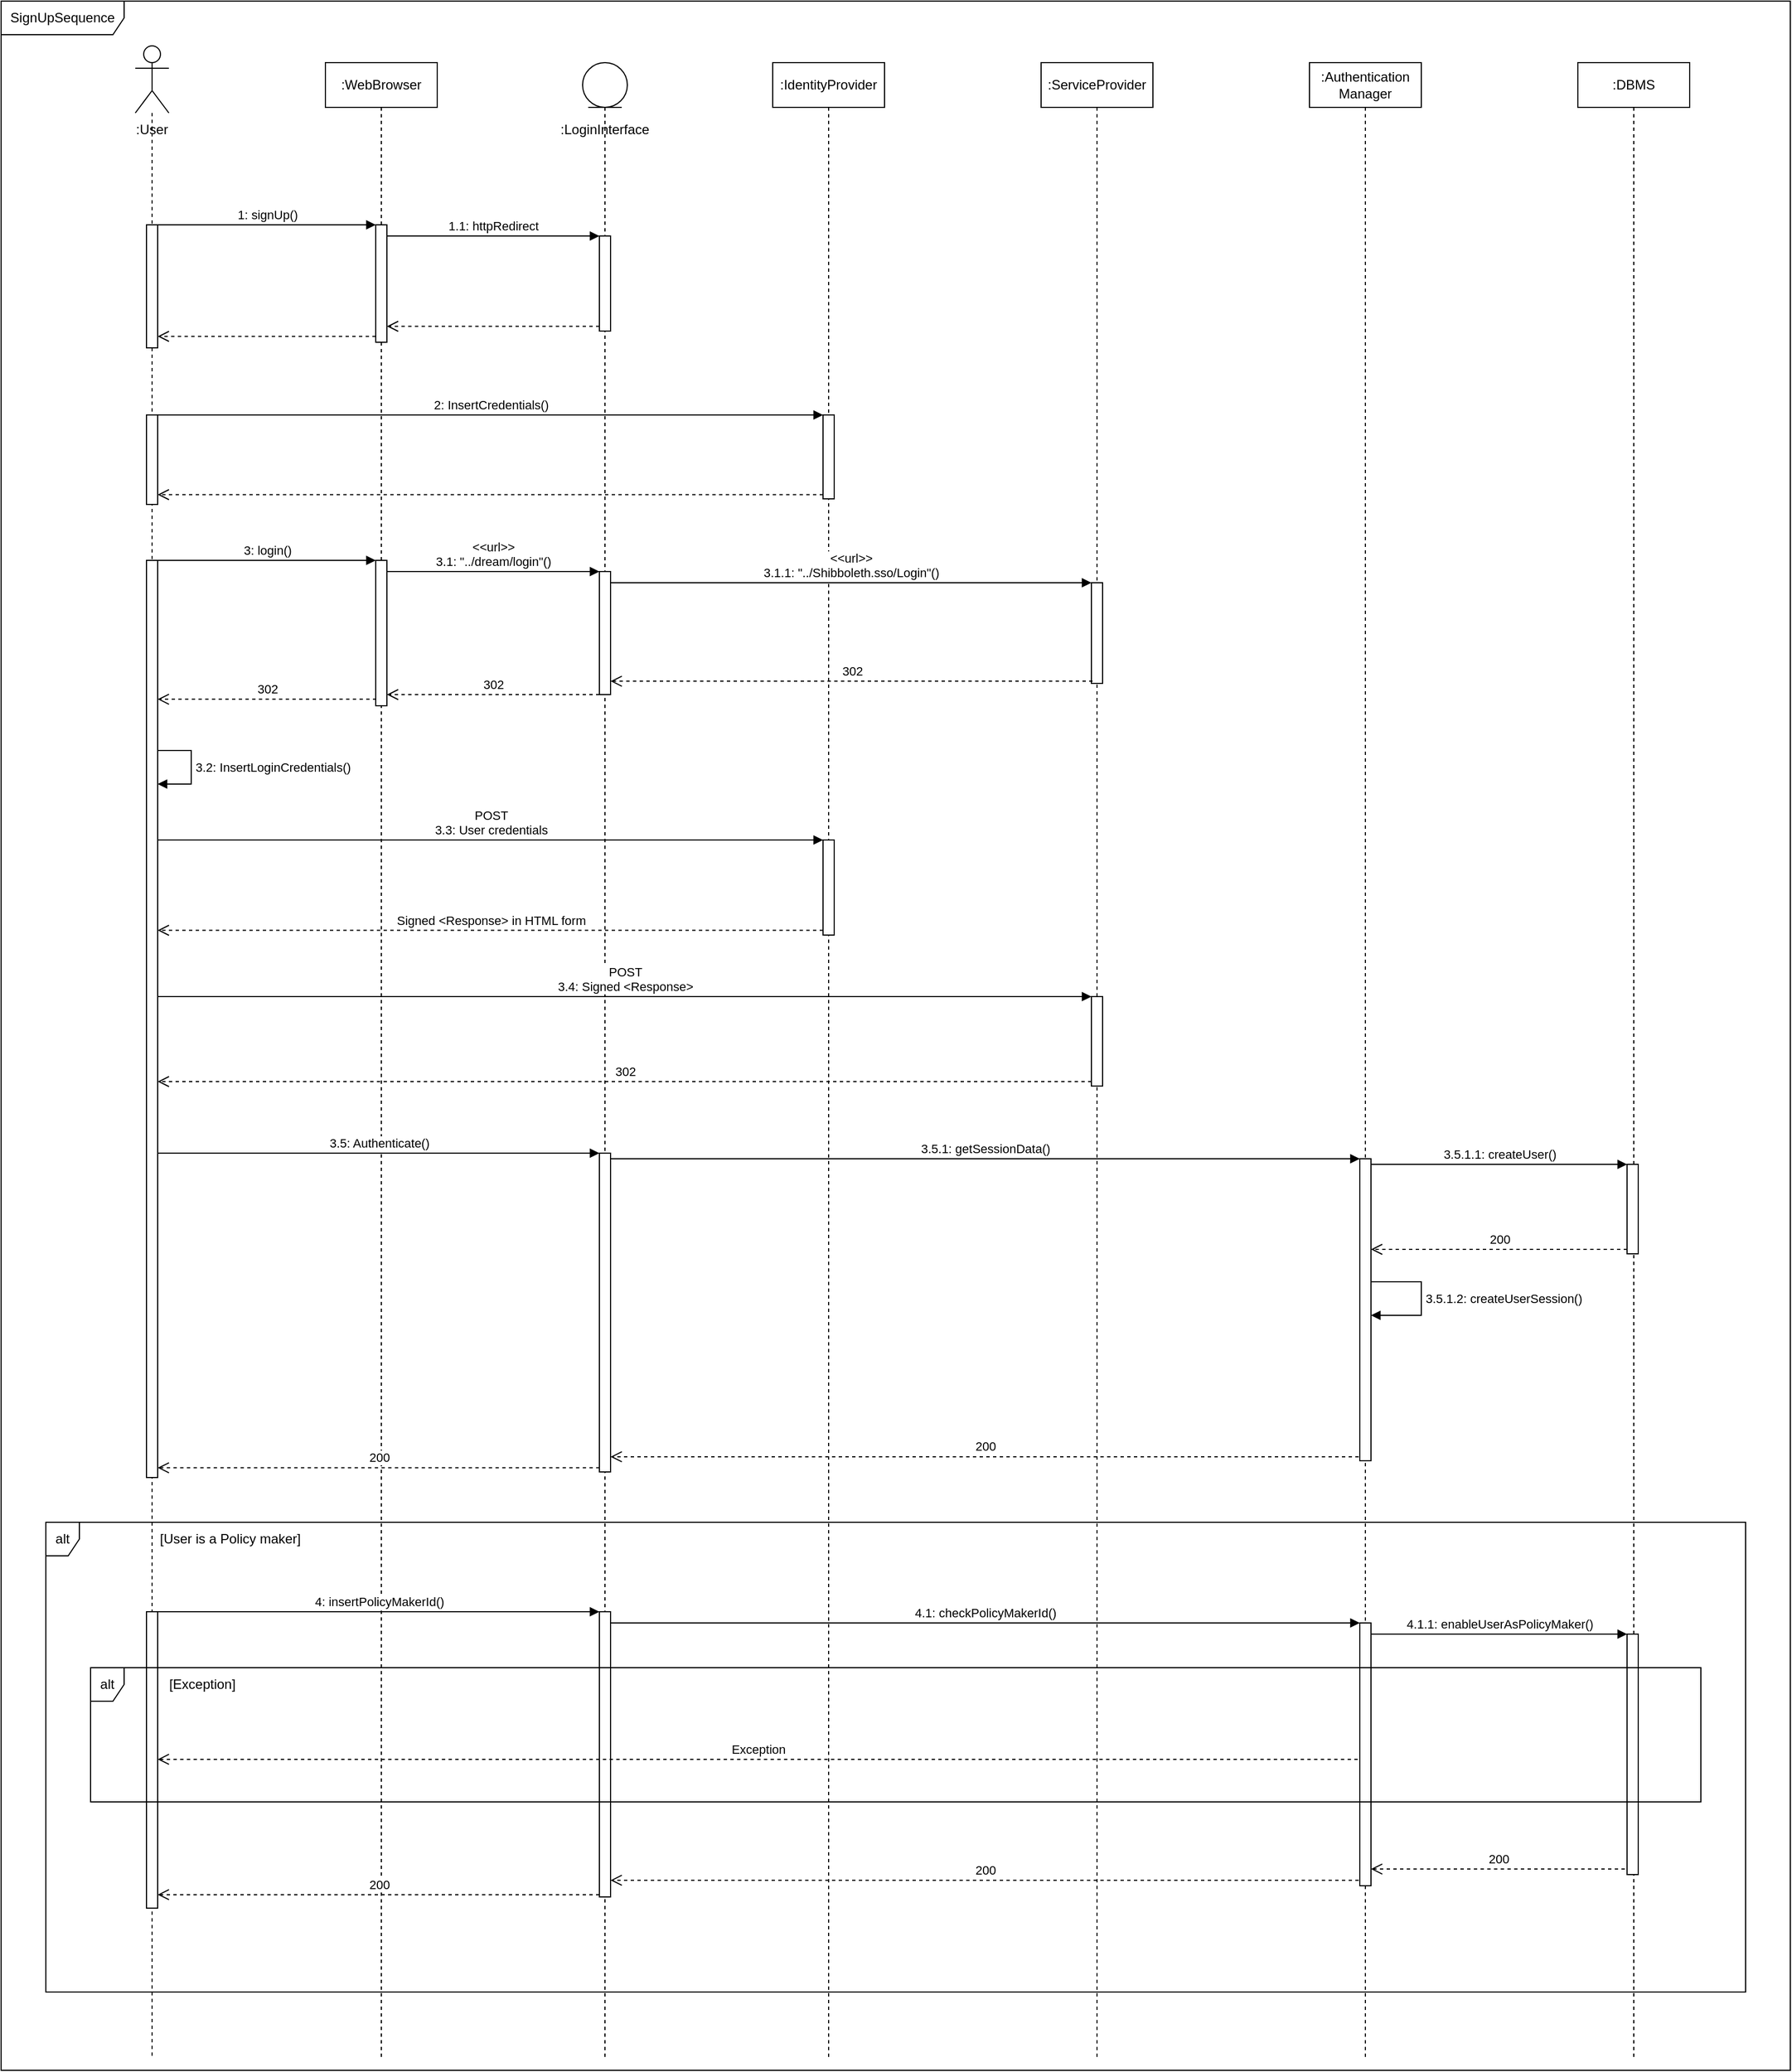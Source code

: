 <mxfile version="16.1.2" type="device" pages="2"><diagram id="1Zx7CC58jSOHlOBg8sVg" name="SignUp"><mxGraphModel dx="1862" dy="911" grid="1" gridSize="10" guides="1" tooltips="1" connect="1" arrows="1" fold="1" page="1" pageScale="1" pageWidth="827" pageHeight="1169" math="0" shadow="0"><root><mxCell id="0"/><mxCell id="1" parent="0"/><mxCell id="z7DTfHTEOCxAMnzga7l1-1" value="SignUpSequence" style="shape=umlFrame;whiteSpace=wrap;html=1;width=110;height=30;" vertex="1" parent="1"><mxGeometry y="40" width="1600" height="1850" as="geometry"/></mxCell><mxCell id="mIqxg9aFLsb9n39RDjow-71" value="alt" style="shape=umlFrame;whiteSpace=wrap;html=1;width=30;height=30;" vertex="1" parent="1"><mxGeometry x="40" y="1400" width="1520" height="420" as="geometry"/></mxCell><mxCell id="mIqxg9aFLsb9n39RDjow-65" value=":DBMS" style="shape=umlLifeline;perimeter=lifelinePerimeter;whiteSpace=wrap;html=1;container=1;collapsible=0;recursiveResize=0;outlineConnect=0;" vertex="1" parent="1"><mxGeometry x="1410" y="95" width="100" height="1785" as="geometry"/></mxCell><mxCell id="mIqxg9aFLsb9n39RDjow-66" value="" style="html=1;points=[];perimeter=orthogonalPerimeter;" vertex="1" parent="mIqxg9aFLsb9n39RDjow-65"><mxGeometry x="44" y="985" width="10" height="80" as="geometry"/></mxCell><mxCell id="mIqxg9aFLsb9n39RDjow-40" value=":ServiceProvider" style="shape=umlLifeline;perimeter=lifelinePerimeter;whiteSpace=wrap;html=1;container=1;collapsible=0;recursiveResize=0;outlineConnect=0;" vertex="1" parent="1"><mxGeometry x="930" y="95" width="100" height="1785" as="geometry"/></mxCell><mxCell id="mIqxg9aFLsb9n39RDjow-54" value="" style="html=1;points=[];perimeter=orthogonalPerimeter;" vertex="1" parent="mIqxg9aFLsb9n39RDjow-40"><mxGeometry x="45" y="835" width="10" height="80" as="geometry"/></mxCell><mxCell id="mIqxg9aFLsb9n39RDjow-31" value=":IdentityProvider" style="shape=umlLifeline;perimeter=lifelinePerimeter;whiteSpace=wrap;html=1;container=1;collapsible=0;recursiveResize=0;outlineConnect=0;" vertex="1" parent="1"><mxGeometry x="690" y="95" width="100" height="1785" as="geometry"/></mxCell><mxCell id="mIqxg9aFLsb9n39RDjow-28" value="" style="html=1;points=[];perimeter=orthogonalPerimeter;" vertex="1" parent="mIqxg9aFLsb9n39RDjow-31"><mxGeometry x="45" y="315" width="10" height="75" as="geometry"/></mxCell><mxCell id="mIqxg9aFLsb9n39RDjow-51" value="" style="html=1;points=[];perimeter=orthogonalPerimeter;" vertex="1" parent="mIqxg9aFLsb9n39RDjow-31"><mxGeometry x="45" y="695" width="10" height="85" as="geometry"/></mxCell><mxCell id="mIqxg9aFLsb9n39RDjow-16" value="" style="shape=umlLifeline;participant=umlActor;perimeter=lifelinePerimeter;whiteSpace=wrap;html=1;container=1;collapsible=0;recursiveResize=0;verticalAlign=top;spacingTop=36;outlineConnect=0;fontFamily=Helvetica;fontSize=12;fontColor=rgb(0, 0, 0);align=center;strokeColor=rgb(0, 0, 0);fillColor=rgb(255, 255, 255);size=60;" vertex="1" parent="1"><mxGeometry x="120" y="80" width="30" height="1800" as="geometry"/></mxCell><mxCell id="mIqxg9aFLsb9n39RDjow-33" value="" style="html=1;points=[];perimeter=orthogonalPerimeter;" vertex="1" parent="mIqxg9aFLsb9n39RDjow-16"><mxGeometry x="10" y="460" width="10" height="820" as="geometry"/></mxCell><mxCell id="mIqxg9aFLsb9n39RDjow-50" value="3.2: InsertLoginCredentials()" style="edgeStyle=orthogonalEdgeStyle;html=1;align=left;spacingLeft=2;endArrow=block;rounded=0;" edge="1" target="mIqxg9aFLsb9n39RDjow-33" parent="mIqxg9aFLsb9n39RDjow-16" source="mIqxg9aFLsb9n39RDjow-33"><mxGeometry relative="1" as="geometry"><mxPoint x="60" y="650" as="sourcePoint"/><Array as="points"><mxPoint x="50" y="630"/><mxPoint x="50" y="660"/></Array><mxPoint x="65" y="670" as="targetPoint"/></mxGeometry></mxCell><mxCell id="mIqxg9aFLsb9n39RDjow-10" value="" style="html=1;points=[];perimeter=orthogonalPerimeter;" vertex="1" parent="1"><mxGeometry x="130" y="240" width="10" height="110" as="geometry"/></mxCell><mxCell id="mIqxg9aFLsb9n39RDjow-12" value="1: signUp()" style="html=1;verticalAlign=bottom;endArrow=block;entryX=0;entryY=0;rounded=0;" edge="1" target="mIqxg9aFLsb9n39RDjow-11" parent="1" source="mIqxg9aFLsb9n39RDjow-10"><mxGeometry relative="1" as="geometry"><mxPoint x="-20" y="240" as="sourcePoint"/></mxGeometry></mxCell><mxCell id="mIqxg9aFLsb9n39RDjow-13" value="" style="html=1;verticalAlign=bottom;endArrow=open;dashed=1;endSize=8;exitX=0;exitY=0.95;rounded=0;" edge="1" source="mIqxg9aFLsb9n39RDjow-11" parent="1" target="mIqxg9aFLsb9n39RDjow-10"><mxGeometry relative="1" as="geometry"><mxPoint x="-20" y="316" as="targetPoint"/></mxGeometry></mxCell><mxCell id="mIqxg9aFLsb9n39RDjow-17" value=":WebBrowser" style="shape=umlLifeline;perimeter=lifelinePerimeter;whiteSpace=wrap;html=1;container=1;collapsible=0;recursiveResize=0;outlineConnect=0;" vertex="1" parent="1"><mxGeometry x="290" y="95" width="100" height="1785" as="geometry"/></mxCell><mxCell id="mIqxg9aFLsb9n39RDjow-11" value="" style="html=1;points=[];perimeter=orthogonalPerimeter;" vertex="1" parent="mIqxg9aFLsb9n39RDjow-17"><mxGeometry x="45" y="145" width="10" height="105" as="geometry"/></mxCell><mxCell id="mIqxg9aFLsb9n39RDjow-20" value=":User" style="text;html=1;strokeColor=none;fillColor=none;align=center;verticalAlign=middle;whiteSpace=wrap;rounded=0;" vertex="1" parent="1"><mxGeometry x="90" y="140" width="90" height="30" as="geometry"/></mxCell><mxCell id="mIqxg9aFLsb9n39RDjow-23" value="1.1: httpRedirect" style="html=1;verticalAlign=bottom;endArrow=block;entryX=0;entryY=0;rounded=0;" edge="1" target="mIqxg9aFLsb9n39RDjow-22" parent="1" source="mIqxg9aFLsb9n39RDjow-11"><mxGeometry relative="1" as="geometry"><mxPoint x="420" y="240" as="sourcePoint"/></mxGeometry></mxCell><mxCell id="mIqxg9aFLsb9n39RDjow-24" value="" style="html=1;verticalAlign=bottom;endArrow=open;dashed=1;endSize=8;exitX=0;exitY=0.95;rounded=0;" edge="1" source="mIqxg9aFLsb9n39RDjow-22" parent="1" target="mIqxg9aFLsb9n39RDjow-11"><mxGeometry relative="1" as="geometry"><mxPoint x="420" y="316" as="targetPoint"/></mxGeometry></mxCell><mxCell id="mIqxg9aFLsb9n39RDjow-25" value="" style="shape=umlLifeline;participant=umlEntity;perimeter=lifelinePerimeter;whiteSpace=wrap;html=1;container=1;collapsible=0;recursiveResize=0;verticalAlign=top;spacingTop=36;outlineConnect=0;" vertex="1" parent="1"><mxGeometry x="520" y="95" width="40" height="1785" as="geometry"/></mxCell><mxCell id="mIqxg9aFLsb9n39RDjow-22" value="" style="html=1;points=[];perimeter=orthogonalPerimeter;" vertex="1" parent="mIqxg9aFLsb9n39RDjow-25"><mxGeometry x="15" y="155" width="10" height="85" as="geometry"/></mxCell><mxCell id="mIqxg9aFLsb9n39RDjow-58" value="" style="html=1;points=[];perimeter=orthogonalPerimeter;" vertex="1" parent="mIqxg9aFLsb9n39RDjow-25"><mxGeometry x="15" y="975" width="10" height="285" as="geometry"/></mxCell><mxCell id="mIqxg9aFLsb9n39RDjow-27" value="" style="html=1;points=[];perimeter=orthogonalPerimeter;" vertex="1" parent="1"><mxGeometry x="130" y="410" width="10" height="80" as="geometry"/></mxCell><mxCell id="mIqxg9aFLsb9n39RDjow-29" value="2: InsertCredentials()" style="html=1;verticalAlign=bottom;endArrow=block;entryX=0;entryY=0;rounded=0;" edge="1" target="mIqxg9aFLsb9n39RDjow-28" parent="1" source="mIqxg9aFLsb9n39RDjow-27"><mxGeometry relative="1" as="geometry"><mxPoint x="627" y="400" as="sourcePoint"/></mxGeometry></mxCell><mxCell id="mIqxg9aFLsb9n39RDjow-30" value="" style="html=1;verticalAlign=bottom;endArrow=open;dashed=1;endSize=8;exitX=0;exitY=0.95;rounded=0;" edge="1" source="mIqxg9aFLsb9n39RDjow-28" parent="1" target="mIqxg9aFLsb9n39RDjow-27"><mxGeometry y="-14" relative="1" as="geometry"><mxPoint x="627" y="476" as="targetPoint"/><mxPoint x="1" as="offset"/></mxGeometry></mxCell><mxCell id="mIqxg9aFLsb9n39RDjow-34" value="" style="html=1;points=[];perimeter=orthogonalPerimeter;" vertex="1" parent="1"><mxGeometry x="335" y="540" width="10" height="130" as="geometry"/></mxCell><mxCell id="mIqxg9aFLsb9n39RDjow-35" value="3: login()" style="html=1;verticalAlign=bottom;endArrow=block;entryX=0;entryY=0;rounded=0;" edge="1" target="mIqxg9aFLsb9n39RDjow-34" parent="1" source="mIqxg9aFLsb9n39RDjow-33"><mxGeometry relative="1" as="geometry"><mxPoint x="265" y="570" as="sourcePoint"/></mxGeometry></mxCell><mxCell id="mIqxg9aFLsb9n39RDjow-37" value="" style="html=1;points=[];perimeter=orthogonalPerimeter;" vertex="1" parent="1"><mxGeometry x="535" y="550" width="10" height="110" as="geometry"/></mxCell><mxCell id="mIqxg9aFLsb9n39RDjow-38" value="&amp;lt;&amp;lt;url&amp;gt;&amp;gt;&lt;br&gt;3.1: &quot;../dream/login&quot;()" style="html=1;verticalAlign=bottom;endArrow=block;entryX=0;entryY=0;rounded=0;" edge="1" target="mIqxg9aFLsb9n39RDjow-37" parent="1" source="mIqxg9aFLsb9n39RDjow-34"><mxGeometry relative="1" as="geometry"><mxPoint x="465" y="560" as="sourcePoint"/></mxGeometry></mxCell><mxCell id="mIqxg9aFLsb9n39RDjow-41" value="" style="html=1;points=[];perimeter=orthogonalPerimeter;" vertex="1" parent="1"><mxGeometry x="975" y="560" width="10" height="90" as="geometry"/></mxCell><mxCell id="mIqxg9aFLsb9n39RDjow-42" value="&amp;lt;&amp;lt;url&amp;gt;&amp;gt;&lt;br&gt;3.1.1: &quot;../Shibboleth.sso/Login&quot;()" style="html=1;verticalAlign=bottom;endArrow=block;entryX=0;entryY=0;rounded=0;" edge="1" target="mIqxg9aFLsb9n39RDjow-41" parent="1" source="mIqxg9aFLsb9n39RDjow-37"><mxGeometry relative="1" as="geometry"><mxPoint x="800" y="560" as="sourcePoint"/></mxGeometry></mxCell><mxCell id="mIqxg9aFLsb9n39RDjow-45" value="302" style="html=1;verticalAlign=bottom;endArrow=open;dashed=1;endSize=8;rounded=0;exitX=0.048;exitY=0.955;exitDx=0;exitDy=0;exitPerimeter=0;" edge="1" parent="1" source="mIqxg9aFLsb9n39RDjow-34" target="mIqxg9aFLsb9n39RDjow-33"><mxGeometry relative="1" as="geometry"><mxPoint x="320" y="660" as="sourcePoint"/><mxPoint x="240" y="660" as="targetPoint"/></mxGeometry></mxCell><mxCell id="mIqxg9aFLsb9n39RDjow-46" value="302" style="html=1;verticalAlign=bottom;endArrow=open;dashed=1;endSize=8;rounded=0;" edge="1" parent="1" source="mIqxg9aFLsb9n39RDjow-37" target="mIqxg9aFLsb9n39RDjow-34"><mxGeometry relative="1" as="geometry"><mxPoint x="535.0" y="670.0" as="sourcePoint"/><mxPoint x="339.52" y="670.0" as="targetPoint"/><Array as="points"><mxPoint x="460" y="660"/></Array></mxGeometry></mxCell><mxCell id="mIqxg9aFLsb9n39RDjow-47" value="302" style="html=1;verticalAlign=bottom;endArrow=open;dashed=1;endSize=8;rounded=0;exitX=0.1;exitY=0.978;exitDx=0;exitDy=0;exitPerimeter=0;" edge="1" parent="1" source="mIqxg9aFLsb9n39RDjow-41" target="mIqxg9aFLsb9n39RDjow-37"><mxGeometry relative="1" as="geometry"><mxPoint x="730.48" y="674.5" as="sourcePoint"/><mxPoint x="535" y="674.5" as="targetPoint"/></mxGeometry></mxCell><mxCell id="mIqxg9aFLsb9n39RDjow-26" value=":LoginInterface" style="text;html=1;strokeColor=none;fillColor=none;align=center;verticalAlign=middle;whiteSpace=wrap;rounded=0;" vertex="1" parent="1"><mxGeometry x="495" y="140" width="90" height="30" as="geometry"/></mxCell><mxCell id="mIqxg9aFLsb9n39RDjow-52" value="POST&lt;br&gt;3.3: User credentials" style="html=1;verticalAlign=bottom;endArrow=block;entryX=0;entryY=0;rounded=0;" edge="1" target="mIqxg9aFLsb9n39RDjow-51" parent="1" source="mIqxg9aFLsb9n39RDjow-33"><mxGeometry relative="1" as="geometry"><mxPoint x="665" y="760" as="sourcePoint"/></mxGeometry></mxCell><mxCell id="mIqxg9aFLsb9n39RDjow-53" value="Signed &amp;lt;Response&amp;gt; in HTML form" style="html=1;verticalAlign=bottom;endArrow=open;dashed=1;endSize=8;exitX=0;exitY=0.95;rounded=0;" edge="1" source="mIqxg9aFLsb9n39RDjow-51" parent="1" target="mIqxg9aFLsb9n39RDjow-33"><mxGeometry relative="1" as="geometry"><mxPoint x="665" y="836" as="targetPoint"/></mxGeometry></mxCell><mxCell id="mIqxg9aFLsb9n39RDjow-55" value="POST&lt;br&gt;3.4: Signed &amp;lt;Response&amp;gt;" style="html=1;verticalAlign=bottom;endArrow=block;entryX=0;entryY=0;rounded=0;" edge="1" target="mIqxg9aFLsb9n39RDjow-54" parent="1" source="mIqxg9aFLsb9n39RDjow-33"><mxGeometry relative="1" as="geometry"><mxPoint x="905" y="910" as="sourcePoint"/></mxGeometry></mxCell><mxCell id="mIqxg9aFLsb9n39RDjow-56" value="302" style="html=1;verticalAlign=bottom;endArrow=open;dashed=1;endSize=8;exitX=0;exitY=0.95;rounded=0;" edge="1" source="mIqxg9aFLsb9n39RDjow-54" parent="1" target="mIqxg9aFLsb9n39RDjow-33"><mxGeometry relative="1" as="geometry"><mxPoint x="905" y="986" as="targetPoint"/></mxGeometry></mxCell><mxCell id="mIqxg9aFLsb9n39RDjow-59" value="3.5: Authenticate()" style="html=1;verticalAlign=bottom;endArrow=block;entryX=0;entryY=0;rounded=0;" edge="1" target="mIqxg9aFLsb9n39RDjow-58" parent="1" source="mIqxg9aFLsb9n39RDjow-33"><mxGeometry relative="1" as="geometry"><mxPoint x="465" y="1070" as="sourcePoint"/></mxGeometry></mxCell><mxCell id="mIqxg9aFLsb9n39RDjow-60" value="200" style="html=1;verticalAlign=bottom;endArrow=open;dashed=1;endSize=8;rounded=0;exitX=0.011;exitY=0.987;exitDx=0;exitDy=0;exitPerimeter=0;" edge="1" source="mIqxg9aFLsb9n39RDjow-58" parent="1" target="mIqxg9aFLsb9n39RDjow-33"><mxGeometry relative="1" as="geometry"><mxPoint x="465" y="1146" as="targetPoint"/><mxPoint x="530" y="1360" as="sourcePoint"/></mxGeometry></mxCell><mxCell id="mIqxg9aFLsb9n39RDjow-61" value=":Authentication&lt;br&gt;Manager" style="shape=umlLifeline;perimeter=lifelinePerimeter;whiteSpace=wrap;html=1;container=1;collapsible=0;recursiveResize=0;outlineConnect=0;" vertex="1" parent="1"><mxGeometry x="1170" y="95" width="100" height="1785" as="geometry"/></mxCell><mxCell id="mIqxg9aFLsb9n39RDjow-62" value="" style="html=1;points=[];perimeter=orthogonalPerimeter;" vertex="1" parent="mIqxg9aFLsb9n39RDjow-61"><mxGeometry x="45" y="980" width="10" height="270" as="geometry"/></mxCell><mxCell id="mIqxg9aFLsb9n39RDjow-70" value="3.5.1.2: createUserSession()" style="edgeStyle=orthogonalEdgeStyle;html=1;align=left;spacingLeft=2;endArrow=block;rounded=0;" edge="1" parent="mIqxg9aFLsb9n39RDjow-61"><mxGeometry relative="1" as="geometry"><mxPoint x="55" y="1090" as="sourcePoint"/><Array as="points"><mxPoint x="100" y="1090"/><mxPoint x="100" y="1120"/></Array><mxPoint x="55" y="1120" as="targetPoint"/></mxGeometry></mxCell><mxCell id="mIqxg9aFLsb9n39RDjow-73" value="" style="html=1;points=[];perimeter=orthogonalPerimeter;" vertex="1" parent="mIqxg9aFLsb9n39RDjow-61"><mxGeometry x="-1040" y="1385" width="10" height="265" as="geometry"/></mxCell><mxCell id="mIqxg9aFLsb9n39RDjow-74" value="" style="html=1;points=[];perimeter=orthogonalPerimeter;" vertex="1" parent="mIqxg9aFLsb9n39RDjow-61"><mxGeometry x="-635" y="1385" width="10" height="255" as="geometry"/></mxCell><mxCell id="mIqxg9aFLsb9n39RDjow-75" value="4: insertPolicyMakerId()" style="html=1;verticalAlign=bottom;endArrow=block;entryX=0;entryY=0;rounded=0;" edge="1" target="mIqxg9aFLsb9n39RDjow-74" parent="mIqxg9aFLsb9n39RDjow-61" source="mIqxg9aFLsb9n39RDjow-73"><mxGeometry relative="1" as="geometry"><mxPoint x="-705" y="1375" as="sourcePoint"/></mxGeometry></mxCell><mxCell id="mIqxg9aFLsb9n39RDjow-76" value="200" style="html=1;verticalAlign=bottom;endArrow=open;dashed=1;endSize=8;exitX=0;exitY=0.992;rounded=0;exitDx=0;exitDy=0;exitPerimeter=0;" edge="1" source="mIqxg9aFLsb9n39RDjow-74" parent="mIqxg9aFLsb9n39RDjow-61" target="mIqxg9aFLsb9n39RDjow-73"><mxGeometry relative="1" as="geometry"><mxPoint x="-705" y="1451" as="targetPoint"/></mxGeometry></mxCell><mxCell id="djiDMKdYY6F4mGn0oIKY-1" value="" style="html=1;points=[];perimeter=orthogonalPerimeter;" vertex="1" parent="mIqxg9aFLsb9n39RDjow-61"><mxGeometry x="45" y="1395" width="10" height="235" as="geometry"/></mxCell><mxCell id="djiDMKdYY6F4mGn0oIKY-2" value="4.1: checkPolicyMakerId()" style="html=1;verticalAlign=bottom;endArrow=block;entryX=0;entryY=0;rounded=0;" edge="1" target="djiDMKdYY6F4mGn0oIKY-1" parent="mIqxg9aFLsb9n39RDjow-61" source="mIqxg9aFLsb9n39RDjow-74"><mxGeometry relative="1" as="geometry"><mxPoint x="-25" y="1395" as="sourcePoint"/></mxGeometry></mxCell><mxCell id="djiDMKdYY6F4mGn0oIKY-3" value="200" style="html=1;verticalAlign=bottom;endArrow=open;dashed=1;endSize=8;exitX=-0.1;exitY=0.979;rounded=0;exitDx=0;exitDy=0;exitPerimeter=0;" edge="1" source="djiDMKdYY6F4mGn0oIKY-1" parent="mIqxg9aFLsb9n39RDjow-61" target="mIqxg9aFLsb9n39RDjow-74"><mxGeometry relative="1" as="geometry"><mxPoint x="-25" y="1471" as="targetPoint"/></mxGeometry></mxCell><mxCell id="djiDMKdYY6F4mGn0oIKY-5" value="4.1.1: enableUserAsPolicyMaker()" style="html=1;verticalAlign=bottom;endArrow=block;entryX=0;entryY=0;rounded=0;" edge="1" target="djiDMKdYY6F4mGn0oIKY-4" parent="mIqxg9aFLsb9n39RDjow-61" source="djiDMKdYY6F4mGn0oIKY-1"><mxGeometry relative="1" as="geometry"><mxPoint x="214" y="1405" as="sourcePoint"/></mxGeometry></mxCell><mxCell id="djiDMKdYY6F4mGn0oIKY-6" value="200" style="html=1;verticalAlign=bottom;endArrow=open;dashed=1;endSize=8;exitX=-0.2;exitY=0.977;rounded=0;exitDx=0;exitDy=0;exitPerimeter=0;" edge="1" source="djiDMKdYY6F4mGn0oIKY-4" parent="mIqxg9aFLsb9n39RDjow-61" target="djiDMKdYY6F4mGn0oIKY-1"><mxGeometry relative="1" as="geometry"><mxPoint x="214" y="1481" as="targetPoint"/></mxGeometry></mxCell><mxCell id="djiDMKdYY6F4mGn0oIKY-4" value="" style="html=1;points=[];perimeter=orthogonalPerimeter;" vertex="1" parent="mIqxg9aFLsb9n39RDjow-61"><mxGeometry x="284" y="1405" width="10" height="215" as="geometry"/></mxCell><mxCell id="djiDMKdYY6F4mGn0oIKY-8" value="Exception" style="html=1;verticalAlign=bottom;endArrow=open;dashed=1;endSize=8;rounded=0;exitX=-0.188;exitY=0.519;exitDx=0;exitDy=0;exitPerimeter=0;" edge="1" parent="mIqxg9aFLsb9n39RDjow-61" source="djiDMKdYY6F4mGn0oIKY-1" target="mIqxg9aFLsb9n39RDjow-73"><mxGeometry relative="1" as="geometry"><mxPoint x="40" y="1515" as="sourcePoint"/><mxPoint x="-40" y="1515" as="targetPoint"/></mxGeometry></mxCell><mxCell id="mIqxg9aFLsb9n39RDjow-63" value="3.5.1: getSessionData()" style="html=1;verticalAlign=bottom;endArrow=block;entryX=0;entryY=0;rounded=0;" edge="1" target="mIqxg9aFLsb9n39RDjow-62" parent="1" source="mIqxg9aFLsb9n39RDjow-58"><mxGeometry relative="1" as="geometry"><mxPoint x="1145" y="1088" as="sourcePoint"/></mxGeometry></mxCell><mxCell id="mIqxg9aFLsb9n39RDjow-64" value="200" style="html=1;verticalAlign=bottom;endArrow=open;dashed=1;endSize=8;exitX=-0.1;exitY=0.987;rounded=0;exitDx=0;exitDy=0;exitPerimeter=0;" edge="1" source="mIqxg9aFLsb9n39RDjow-62" parent="1" target="mIqxg9aFLsb9n39RDjow-58"><mxGeometry relative="1" as="geometry"><mxPoint x="1145" y="1164" as="targetPoint"/></mxGeometry></mxCell><mxCell id="mIqxg9aFLsb9n39RDjow-67" value="3.5.1.1: createUser()" style="html=1;verticalAlign=bottom;endArrow=block;entryX=0;entryY=0;rounded=0;" edge="1" target="mIqxg9aFLsb9n39RDjow-66" parent="1"><mxGeometry relative="1" as="geometry"><mxPoint x="1225" y="1080" as="sourcePoint"/></mxGeometry></mxCell><mxCell id="mIqxg9aFLsb9n39RDjow-68" value="200" style="html=1;verticalAlign=bottom;endArrow=open;dashed=1;endSize=8;exitX=0;exitY=0.95;rounded=0;" edge="1" source="mIqxg9aFLsb9n39RDjow-66" parent="1"><mxGeometry relative="1" as="geometry"><mxPoint x="1225" y="1156" as="targetPoint"/></mxGeometry></mxCell><mxCell id="mIqxg9aFLsb9n39RDjow-72" value="[User is a Policy maker]" style="text;html=1;strokeColor=none;fillColor=none;align=center;verticalAlign=middle;whiteSpace=wrap;rounded=0;" vertex="1" parent="1"><mxGeometry x="140" y="1400" width="130" height="30" as="geometry"/></mxCell><mxCell id="djiDMKdYY6F4mGn0oIKY-9" value="[Exception]" style="text;html=1;strokeColor=none;fillColor=none;align=center;verticalAlign=middle;whiteSpace=wrap;rounded=0;" vertex="1" parent="1"><mxGeometry x="150" y="1530" width="60" height="30" as="geometry"/></mxCell><mxCell id="djiDMKdYY6F4mGn0oIKY-7" value="alt" style="shape=umlFrame;whiteSpace=wrap;html=1;width=30;height=30;" vertex="1" parent="1"><mxGeometry x="80" y="1530" width="1440" height="120" as="geometry"/></mxCell></root></mxGraphModel></diagram><diagram id="cVxw3j-LmNkkEhXOja4i" name="Login"><mxGraphModel dx="1769" dy="865" grid="1" gridSize="10" guides="1" tooltips="1" connect="1" arrows="1" fold="1" page="1" pageScale="1" pageWidth="827" pageHeight="1169" math="0" shadow="0"><root><mxCell id="4cIcO_j9UZ9DCWQrOo0q-0"/><mxCell id="4cIcO_j9UZ9DCWQrOo0q-1" parent="4cIcO_j9UZ9DCWQrOo0q-0"/><mxCell id="azvcMS94DGq-co3q9sx_-0" value="LoginSequence" style="shape=umlFrame;whiteSpace=wrap;html=1;width=110;height=30;" vertex="1" parent="4cIcO_j9UZ9DCWQrOo0q-1"><mxGeometry y="40" width="1600" height="920" as="geometry"/></mxCell><mxCell id="azvcMS94DGq-co3q9sx_-2" value=":DBMS" style="shape=umlLifeline;perimeter=lifelinePerimeter;whiteSpace=wrap;html=1;container=1;collapsible=0;recursiveResize=0;outlineConnect=0;" vertex="1" parent="4cIcO_j9UZ9DCWQrOo0q-1"><mxGeometry x="1410" y="95" width="100" height="855" as="geometry"/></mxCell><mxCell id="azvcMS94DGq-co3q9sx_-3" value="" style="html=1;points=[];perimeter=orthogonalPerimeter;" vertex="1" parent="azvcMS94DGq-co3q9sx_-2"><mxGeometry x="44" y="645" width="10" height="80" as="geometry"/></mxCell><mxCell id="azvcMS94DGq-co3q9sx_-4" value=":ServiceProvider" style="shape=umlLifeline;perimeter=lifelinePerimeter;whiteSpace=wrap;html=1;container=1;collapsible=0;recursiveResize=0;outlineConnect=0;" vertex="1" parent="4cIcO_j9UZ9DCWQrOo0q-1"><mxGeometry x="930" y="95" width="100" height="855" as="geometry"/></mxCell><mxCell id="azvcMS94DGq-co3q9sx_-5" value="" style="html=1;points=[];perimeter=orthogonalPerimeter;" vertex="1" parent="azvcMS94DGq-co3q9sx_-4"><mxGeometry x="45" y="495" width="10" height="80" as="geometry"/></mxCell><mxCell id="azvcMS94DGq-co3q9sx_-6" value=":IdentityProvider" style="shape=umlLifeline;perimeter=lifelinePerimeter;whiteSpace=wrap;html=1;container=1;collapsible=0;recursiveResize=0;outlineConnect=0;" vertex="1" parent="4cIcO_j9UZ9DCWQrOo0q-1"><mxGeometry x="690" y="95" width="100" height="855" as="geometry"/></mxCell><mxCell id="azvcMS94DGq-co3q9sx_-8" value="" style="html=1;points=[];perimeter=orthogonalPerimeter;" vertex="1" parent="azvcMS94DGq-co3q9sx_-6"><mxGeometry x="45" y="355" width="10" height="85" as="geometry"/></mxCell><mxCell id="azvcMS94DGq-co3q9sx_-9" value="" style="shape=umlLifeline;participant=umlActor;perimeter=lifelinePerimeter;whiteSpace=wrap;html=1;container=1;collapsible=0;recursiveResize=0;verticalAlign=top;spacingTop=36;outlineConnect=0;fontFamily=Helvetica;fontSize=12;fontColor=rgb(0, 0, 0);align=center;strokeColor=rgb(0, 0, 0);fillColor=rgb(255, 255, 255);size=60;" vertex="1" parent="4cIcO_j9UZ9DCWQrOo0q-1"><mxGeometry x="120" y="80" width="30" height="870" as="geometry"/></mxCell><mxCell id="azvcMS94DGq-co3q9sx_-10" value="" style="html=1;points=[];perimeter=orthogonalPerimeter;" vertex="1" parent="azvcMS94DGq-co3q9sx_-9"><mxGeometry x="10" y="120" width="10" height="720" as="geometry"/></mxCell><mxCell id="azvcMS94DGq-co3q9sx_-11" value="3.2: InsertLoginCredentials()" style="edgeStyle=orthogonalEdgeStyle;html=1;align=left;spacingLeft=2;endArrow=block;rounded=0;" edge="1" parent="azvcMS94DGq-co3q9sx_-9" source="azvcMS94DGq-co3q9sx_-10" target="azvcMS94DGq-co3q9sx_-10"><mxGeometry relative="1" as="geometry"><mxPoint x="60" y="310" as="sourcePoint"/><Array as="points"><mxPoint x="50" y="290"/><mxPoint x="50" y="320"/></Array><mxPoint x="65" y="330" as="targetPoint"/></mxGeometry></mxCell><mxCell id="azvcMS94DGq-co3q9sx_-15" value=":WebBrowser" style="shape=umlLifeline;perimeter=lifelinePerimeter;whiteSpace=wrap;html=1;container=1;collapsible=0;recursiveResize=0;outlineConnect=0;" vertex="1" parent="4cIcO_j9UZ9DCWQrOo0q-1"><mxGeometry x="290" y="95" width="100" height="855" as="geometry"/></mxCell><mxCell id="azvcMS94DGq-co3q9sx_-17" value=":User" style="text;html=1;strokeColor=none;fillColor=none;align=center;verticalAlign=middle;whiteSpace=wrap;rounded=0;" vertex="1" parent="4cIcO_j9UZ9DCWQrOo0q-1"><mxGeometry x="90" y="140" width="90" height="30" as="geometry"/></mxCell><mxCell id="azvcMS94DGq-co3q9sx_-20" value="" style="shape=umlLifeline;participant=umlEntity;perimeter=lifelinePerimeter;whiteSpace=wrap;html=1;container=1;collapsible=0;recursiveResize=0;verticalAlign=top;spacingTop=36;outlineConnect=0;" vertex="1" parent="4cIcO_j9UZ9DCWQrOo0q-1"><mxGeometry x="520" y="95" width="40" height="855" as="geometry"/></mxCell><mxCell id="azvcMS94DGq-co3q9sx_-22" value="" style="html=1;points=[];perimeter=orthogonalPerimeter;" vertex="1" parent="azvcMS94DGq-co3q9sx_-20"><mxGeometry x="15" y="635" width="10" height="175" as="geometry"/></mxCell><mxCell id="azvcMS94DGq-co3q9sx_-26" value="" style="html=1;points=[];perimeter=orthogonalPerimeter;" vertex="1" parent="4cIcO_j9UZ9DCWQrOo0q-1"><mxGeometry x="335" y="200" width="10" height="130" as="geometry"/></mxCell><mxCell id="azvcMS94DGq-co3q9sx_-27" value="3: login()" style="html=1;verticalAlign=bottom;endArrow=block;entryX=0;entryY=0;rounded=0;" edge="1" parent="4cIcO_j9UZ9DCWQrOo0q-1" source="azvcMS94DGq-co3q9sx_-10" target="azvcMS94DGq-co3q9sx_-26"><mxGeometry relative="1" as="geometry"><mxPoint x="265" y="230" as="sourcePoint"/></mxGeometry></mxCell><mxCell id="azvcMS94DGq-co3q9sx_-28" value="" style="html=1;points=[];perimeter=orthogonalPerimeter;" vertex="1" parent="4cIcO_j9UZ9DCWQrOo0q-1"><mxGeometry x="535" y="210" width="10" height="110" as="geometry"/></mxCell><mxCell id="azvcMS94DGq-co3q9sx_-29" value="&amp;lt;&amp;lt;url&amp;gt;&amp;gt;&lt;br&gt;3.1: &quot;../dream/login&quot;()" style="html=1;verticalAlign=bottom;endArrow=block;entryX=0;entryY=0;rounded=0;" edge="1" parent="4cIcO_j9UZ9DCWQrOo0q-1" source="azvcMS94DGq-co3q9sx_-26" target="azvcMS94DGq-co3q9sx_-28"><mxGeometry relative="1" as="geometry"><mxPoint x="465" y="220" as="sourcePoint"/></mxGeometry></mxCell><mxCell id="azvcMS94DGq-co3q9sx_-30" value="" style="html=1;points=[];perimeter=orthogonalPerimeter;" vertex="1" parent="4cIcO_j9UZ9DCWQrOo0q-1"><mxGeometry x="975" y="220" width="10" height="90" as="geometry"/></mxCell><mxCell id="azvcMS94DGq-co3q9sx_-31" value="&amp;lt;&amp;lt;url&amp;gt;&amp;gt;&lt;br&gt;3.1.1: &quot;../Shibboleth.sso/Login&quot;()" style="html=1;verticalAlign=bottom;endArrow=block;entryX=0;entryY=0;rounded=0;" edge="1" parent="4cIcO_j9UZ9DCWQrOo0q-1" source="azvcMS94DGq-co3q9sx_-28" target="azvcMS94DGq-co3q9sx_-30"><mxGeometry relative="1" as="geometry"><mxPoint x="800" y="220" as="sourcePoint"/></mxGeometry></mxCell><mxCell id="azvcMS94DGq-co3q9sx_-32" value="302" style="html=1;verticalAlign=bottom;endArrow=open;dashed=1;endSize=8;rounded=0;exitX=0.048;exitY=0.955;exitDx=0;exitDy=0;exitPerimeter=0;" edge="1" parent="4cIcO_j9UZ9DCWQrOo0q-1" source="azvcMS94DGq-co3q9sx_-26" target="azvcMS94DGq-co3q9sx_-10"><mxGeometry relative="1" as="geometry"><mxPoint x="320" y="320" as="sourcePoint"/><mxPoint x="240" y="320" as="targetPoint"/></mxGeometry></mxCell><mxCell id="azvcMS94DGq-co3q9sx_-33" value="302" style="html=1;verticalAlign=bottom;endArrow=open;dashed=1;endSize=8;rounded=0;" edge="1" parent="4cIcO_j9UZ9DCWQrOo0q-1" source="azvcMS94DGq-co3q9sx_-28" target="azvcMS94DGq-co3q9sx_-26"><mxGeometry relative="1" as="geometry"><mxPoint x="535.0" y="330.0" as="sourcePoint"/><mxPoint x="339.52" y="330.0" as="targetPoint"/><Array as="points"><mxPoint x="460" y="320"/></Array></mxGeometry></mxCell><mxCell id="azvcMS94DGq-co3q9sx_-34" value="302" style="html=1;verticalAlign=bottom;endArrow=open;dashed=1;endSize=8;rounded=0;exitX=0.1;exitY=0.978;exitDx=0;exitDy=0;exitPerimeter=0;" edge="1" parent="4cIcO_j9UZ9DCWQrOo0q-1" source="azvcMS94DGq-co3q9sx_-30" target="azvcMS94DGq-co3q9sx_-28"><mxGeometry relative="1" as="geometry"><mxPoint x="730.48" y="334.5" as="sourcePoint"/><mxPoint x="535" y="334.5" as="targetPoint"/></mxGeometry></mxCell><mxCell id="azvcMS94DGq-co3q9sx_-35" value=":LoginInterface" style="text;html=1;strokeColor=none;fillColor=none;align=center;verticalAlign=middle;whiteSpace=wrap;rounded=0;" vertex="1" parent="4cIcO_j9UZ9DCWQrOo0q-1"><mxGeometry x="495" y="140" width="90" height="30" as="geometry"/></mxCell><mxCell id="azvcMS94DGq-co3q9sx_-36" value="POST&lt;br&gt;3.3: User credentials" style="html=1;verticalAlign=bottom;endArrow=block;entryX=0;entryY=0;rounded=0;" edge="1" parent="4cIcO_j9UZ9DCWQrOo0q-1" source="azvcMS94DGq-co3q9sx_-10" target="azvcMS94DGq-co3q9sx_-8"><mxGeometry relative="1" as="geometry"><mxPoint x="665" y="420" as="sourcePoint"/></mxGeometry></mxCell><mxCell id="azvcMS94DGq-co3q9sx_-37" value="Signed &amp;lt;Response&amp;gt; in HTML form" style="html=1;verticalAlign=bottom;endArrow=open;dashed=1;endSize=8;exitX=0;exitY=0.95;rounded=0;" edge="1" parent="4cIcO_j9UZ9DCWQrOo0q-1" source="azvcMS94DGq-co3q9sx_-8" target="azvcMS94DGq-co3q9sx_-10"><mxGeometry relative="1" as="geometry"><mxPoint x="665" y="496" as="targetPoint"/></mxGeometry></mxCell><mxCell id="azvcMS94DGq-co3q9sx_-38" value="POST&lt;br&gt;3.4: Signed &amp;lt;Response&amp;gt;" style="html=1;verticalAlign=bottom;endArrow=block;entryX=0;entryY=0;rounded=0;" edge="1" parent="4cIcO_j9UZ9DCWQrOo0q-1" source="azvcMS94DGq-co3q9sx_-10" target="azvcMS94DGq-co3q9sx_-5"><mxGeometry relative="1" as="geometry"><mxPoint x="905" y="570" as="sourcePoint"/></mxGeometry></mxCell><mxCell id="azvcMS94DGq-co3q9sx_-39" value="302" style="html=1;verticalAlign=bottom;endArrow=open;dashed=1;endSize=8;exitX=0;exitY=0.95;rounded=0;" edge="1" parent="4cIcO_j9UZ9DCWQrOo0q-1" source="azvcMS94DGq-co3q9sx_-5" target="azvcMS94DGq-co3q9sx_-10"><mxGeometry relative="1" as="geometry"><mxPoint x="905" y="646" as="targetPoint"/></mxGeometry></mxCell><mxCell id="azvcMS94DGq-co3q9sx_-40" value="3.5: Authenticate()" style="html=1;verticalAlign=bottom;endArrow=block;entryX=0;entryY=0;rounded=0;" edge="1" parent="4cIcO_j9UZ9DCWQrOo0q-1" source="azvcMS94DGq-co3q9sx_-10" target="azvcMS94DGq-co3q9sx_-22"><mxGeometry relative="1" as="geometry"><mxPoint x="465" y="730" as="sourcePoint"/></mxGeometry></mxCell><mxCell id="azvcMS94DGq-co3q9sx_-41" value="200" style="html=1;verticalAlign=bottom;endArrow=open;dashed=1;endSize=8;rounded=0;exitX=0.011;exitY=0.987;exitDx=0;exitDy=0;exitPerimeter=0;" edge="1" parent="4cIcO_j9UZ9DCWQrOo0q-1" source="azvcMS94DGq-co3q9sx_-22" target="azvcMS94DGq-co3q9sx_-10"><mxGeometry relative="1" as="geometry"><mxPoint x="465" y="806" as="targetPoint"/><mxPoint x="530" y="1020" as="sourcePoint"/></mxGeometry></mxCell><mxCell id="azvcMS94DGq-co3q9sx_-42" value=":Authentication&lt;br&gt;Manager" style="shape=umlLifeline;perimeter=lifelinePerimeter;whiteSpace=wrap;html=1;container=1;collapsible=0;recursiveResize=0;outlineConnect=0;" vertex="1" parent="4cIcO_j9UZ9DCWQrOo0q-1"><mxGeometry x="1170" y="95" width="100" height="855" as="geometry"/></mxCell><mxCell id="azvcMS94DGq-co3q9sx_-43" value="" style="html=1;points=[];perimeter=orthogonalPerimeter;" vertex="1" parent="azvcMS94DGq-co3q9sx_-42"><mxGeometry x="45" y="640" width="10" height="160" as="geometry"/></mxCell><mxCell id="azvcMS94DGq-co3q9sx_-44" value="3.5.1.2: createUserSession()" style="edgeStyle=orthogonalEdgeStyle;html=1;align=left;spacingLeft=2;endArrow=block;rounded=0;" edge="1" parent="azvcMS94DGq-co3q9sx_-42"><mxGeometry relative="1" as="geometry"><mxPoint x="55" y="750" as="sourcePoint"/><Array as="points"><mxPoint x="100" y="750"/><mxPoint x="100" y="780"/></Array><mxPoint x="55" y="780" as="targetPoint"/></mxGeometry></mxCell><mxCell id="azvcMS94DGq-co3q9sx_-56" value="3.5.1: getSessionData()" style="html=1;verticalAlign=bottom;endArrow=block;entryX=0;entryY=0;rounded=0;" edge="1" parent="4cIcO_j9UZ9DCWQrOo0q-1" source="azvcMS94DGq-co3q9sx_-22" target="azvcMS94DGq-co3q9sx_-43"><mxGeometry relative="1" as="geometry"><mxPoint x="1145" y="748" as="sourcePoint"/></mxGeometry></mxCell><mxCell id="azvcMS94DGq-co3q9sx_-57" value="200" style="html=1;verticalAlign=bottom;endArrow=open;dashed=1;endSize=8;exitX=-0.1;exitY=0.987;rounded=0;exitDx=0;exitDy=0;exitPerimeter=0;" edge="1" parent="4cIcO_j9UZ9DCWQrOo0q-1" source="azvcMS94DGq-co3q9sx_-43" target="azvcMS94DGq-co3q9sx_-22"><mxGeometry relative="1" as="geometry"><mxPoint x="1145" y="824" as="targetPoint"/></mxGeometry></mxCell><mxCell id="azvcMS94DGq-co3q9sx_-58" value="3.5.1.1: getUser(nameId: String)" style="html=1;verticalAlign=bottom;endArrow=block;entryX=0;entryY=0;rounded=0;" edge="1" parent="4cIcO_j9UZ9DCWQrOo0q-1" target="azvcMS94DGq-co3q9sx_-3"><mxGeometry relative="1" as="geometry"><mxPoint x="1225.0" y="740" as="sourcePoint"/></mxGeometry></mxCell><mxCell id="azvcMS94DGq-co3q9sx_-59" value="200" style="html=1;verticalAlign=bottom;endArrow=open;dashed=1;endSize=8;exitX=0;exitY=0.95;rounded=0;" edge="1" parent="4cIcO_j9UZ9DCWQrOo0q-1" source="azvcMS94DGq-co3q9sx_-3"><mxGeometry relative="1" as="geometry"><mxPoint x="1225.0" y="816" as="targetPoint"/></mxGeometry></mxCell></root></mxGraphModel></diagram></mxfile>